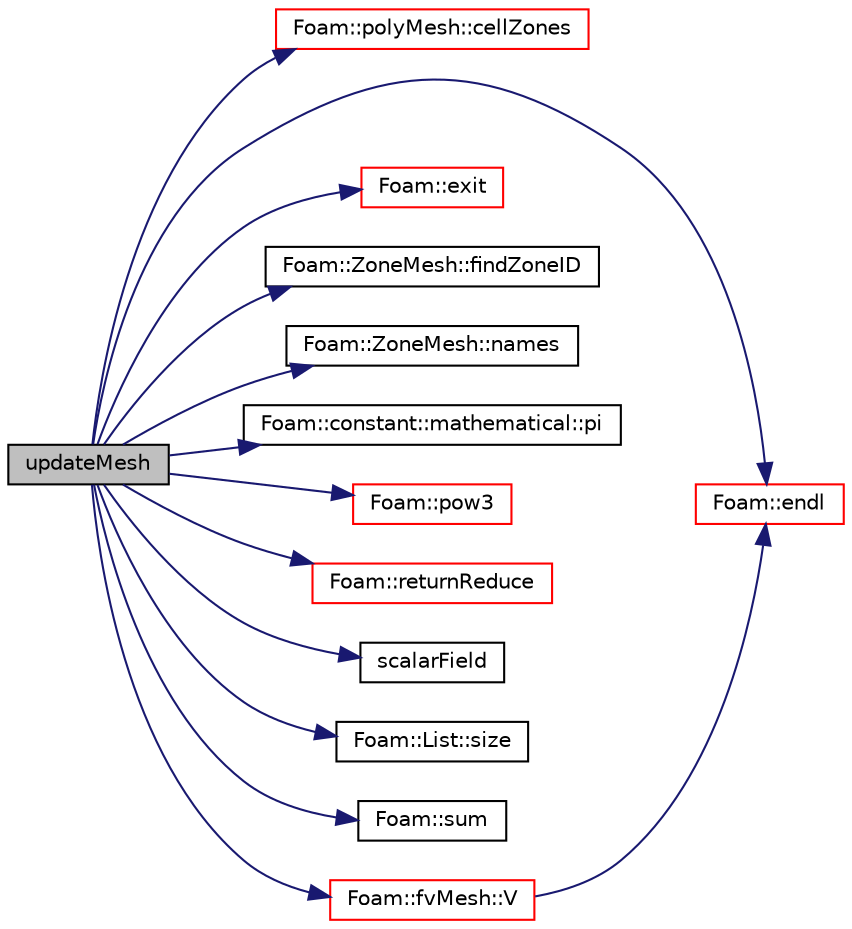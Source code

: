 digraph "updateMesh"
{
  bgcolor="transparent";
  edge [fontname="Helvetica",fontsize="10",labelfontname="Helvetica",labelfontsize="10"];
  node [fontname="Helvetica",fontsize="10",shape=record];
  rankdir="LR";
  Node111 [label="updateMesh",height=0.2,width=0.4,color="black", fillcolor="grey75", style="filled", fontcolor="black"];
  Node111 -> Node112 [color="midnightblue",fontsize="10",style="solid",fontname="Helvetica"];
  Node112 [label="Foam::polyMesh::cellZones",height=0.2,width=0.4,color="red",URL="$a28565.html#a935f422baa4405e3bb1d9e230b08f824",tooltip="Return cell zone mesh. "];
  Node111 -> Node114 [color="midnightblue",fontsize="10",style="solid",fontname="Helvetica"];
  Node114 [label="Foam::endl",height=0.2,width=0.4,color="red",URL="$a21851.html#a2db8fe02a0d3909e9351bb4275b23ce4",tooltip="Add newline and flush stream. "];
  Node111 -> Node117 [color="midnightblue",fontsize="10",style="solid",fontname="Helvetica"];
  Node117 [label="Foam::exit",height=0.2,width=0.4,color="red",URL="$a21851.html#a06ca7250d8e89caf05243ec094843642"];
  Node111 -> Node164 [color="midnightblue",fontsize="10",style="solid",fontname="Helvetica"];
  Node164 [label="Foam::ZoneMesh::findZoneID",height=0.2,width=0.4,color="black",URL="$a28677.html#a13d1a124b375b062a1c226196db8b486",tooltip="Find zone index given a name. "];
  Node111 -> Node165 [color="midnightblue",fontsize="10",style="solid",fontname="Helvetica"];
  Node165 [label="Foam::ZoneMesh::names",height=0.2,width=0.4,color="black",URL="$a28677.html#ada6aa4fc7adb36994dc5e27d319a3acc",tooltip="Return a list of zone names. "];
  Node111 -> Node166 [color="midnightblue",fontsize="10",style="solid",fontname="Helvetica"];
  Node166 [label="Foam::constant::mathematical::pi",height=0.2,width=0.4,color="black",URL="$a21892.html#a731b8788a4c01586c35266c7ca4fed04"];
  Node111 -> Node167 [color="midnightblue",fontsize="10",style="solid",fontname="Helvetica"];
  Node167 [label="Foam::pow3",height=0.2,width=0.4,color="red",URL="$a21851.html#a2e8f5d970ee4fb466536c3c46bae91fe"];
  Node111 -> Node168 [color="midnightblue",fontsize="10",style="solid",fontname="Helvetica"];
  Node168 [label="Foam::returnReduce",height=0.2,width=0.4,color="red",URL="$a21851.html#a8d528a67d2a9c6fe4fb94bc86872624b"];
  Node111 -> Node182 [color="midnightblue",fontsize="10",style="solid",fontname="Helvetica"];
  Node182 [label="scalarField",height=0.2,width=0.4,color="black",URL="$a19442.html#afcd8855c276a98ae9604b35c8fb5b81e"];
  Node111 -> Node172 [color="midnightblue",fontsize="10",style="solid",fontname="Helvetica"];
  Node172 [label="Foam::List::size",height=0.2,width=0.4,color="black",URL="$a26833.html#a8a5f6fa29bd4b500caf186f60245b384",tooltip="Override size to be inconsistent with allocated storage. "];
  Node111 -> Node183 [color="midnightblue",fontsize="10",style="solid",fontname="Helvetica"];
  Node183 [label="Foam::sum",height=0.2,width=0.4,color="black",URL="$a21851.html#a3d8733143aad0e03b300186ab4bef137"];
  Node111 -> Node184 [color="midnightblue",fontsize="10",style="solid",fontname="Helvetica"];
  Node184 [label="Foam::fvMesh::V",height=0.2,width=0.4,color="red",URL="$a23593.html#a13990535f2b5c121ee3f2dcd8c5c8b58",tooltip="Return cell volumes. "];
  Node184 -> Node114 [color="midnightblue",fontsize="10",style="solid",fontname="Helvetica"];
}
